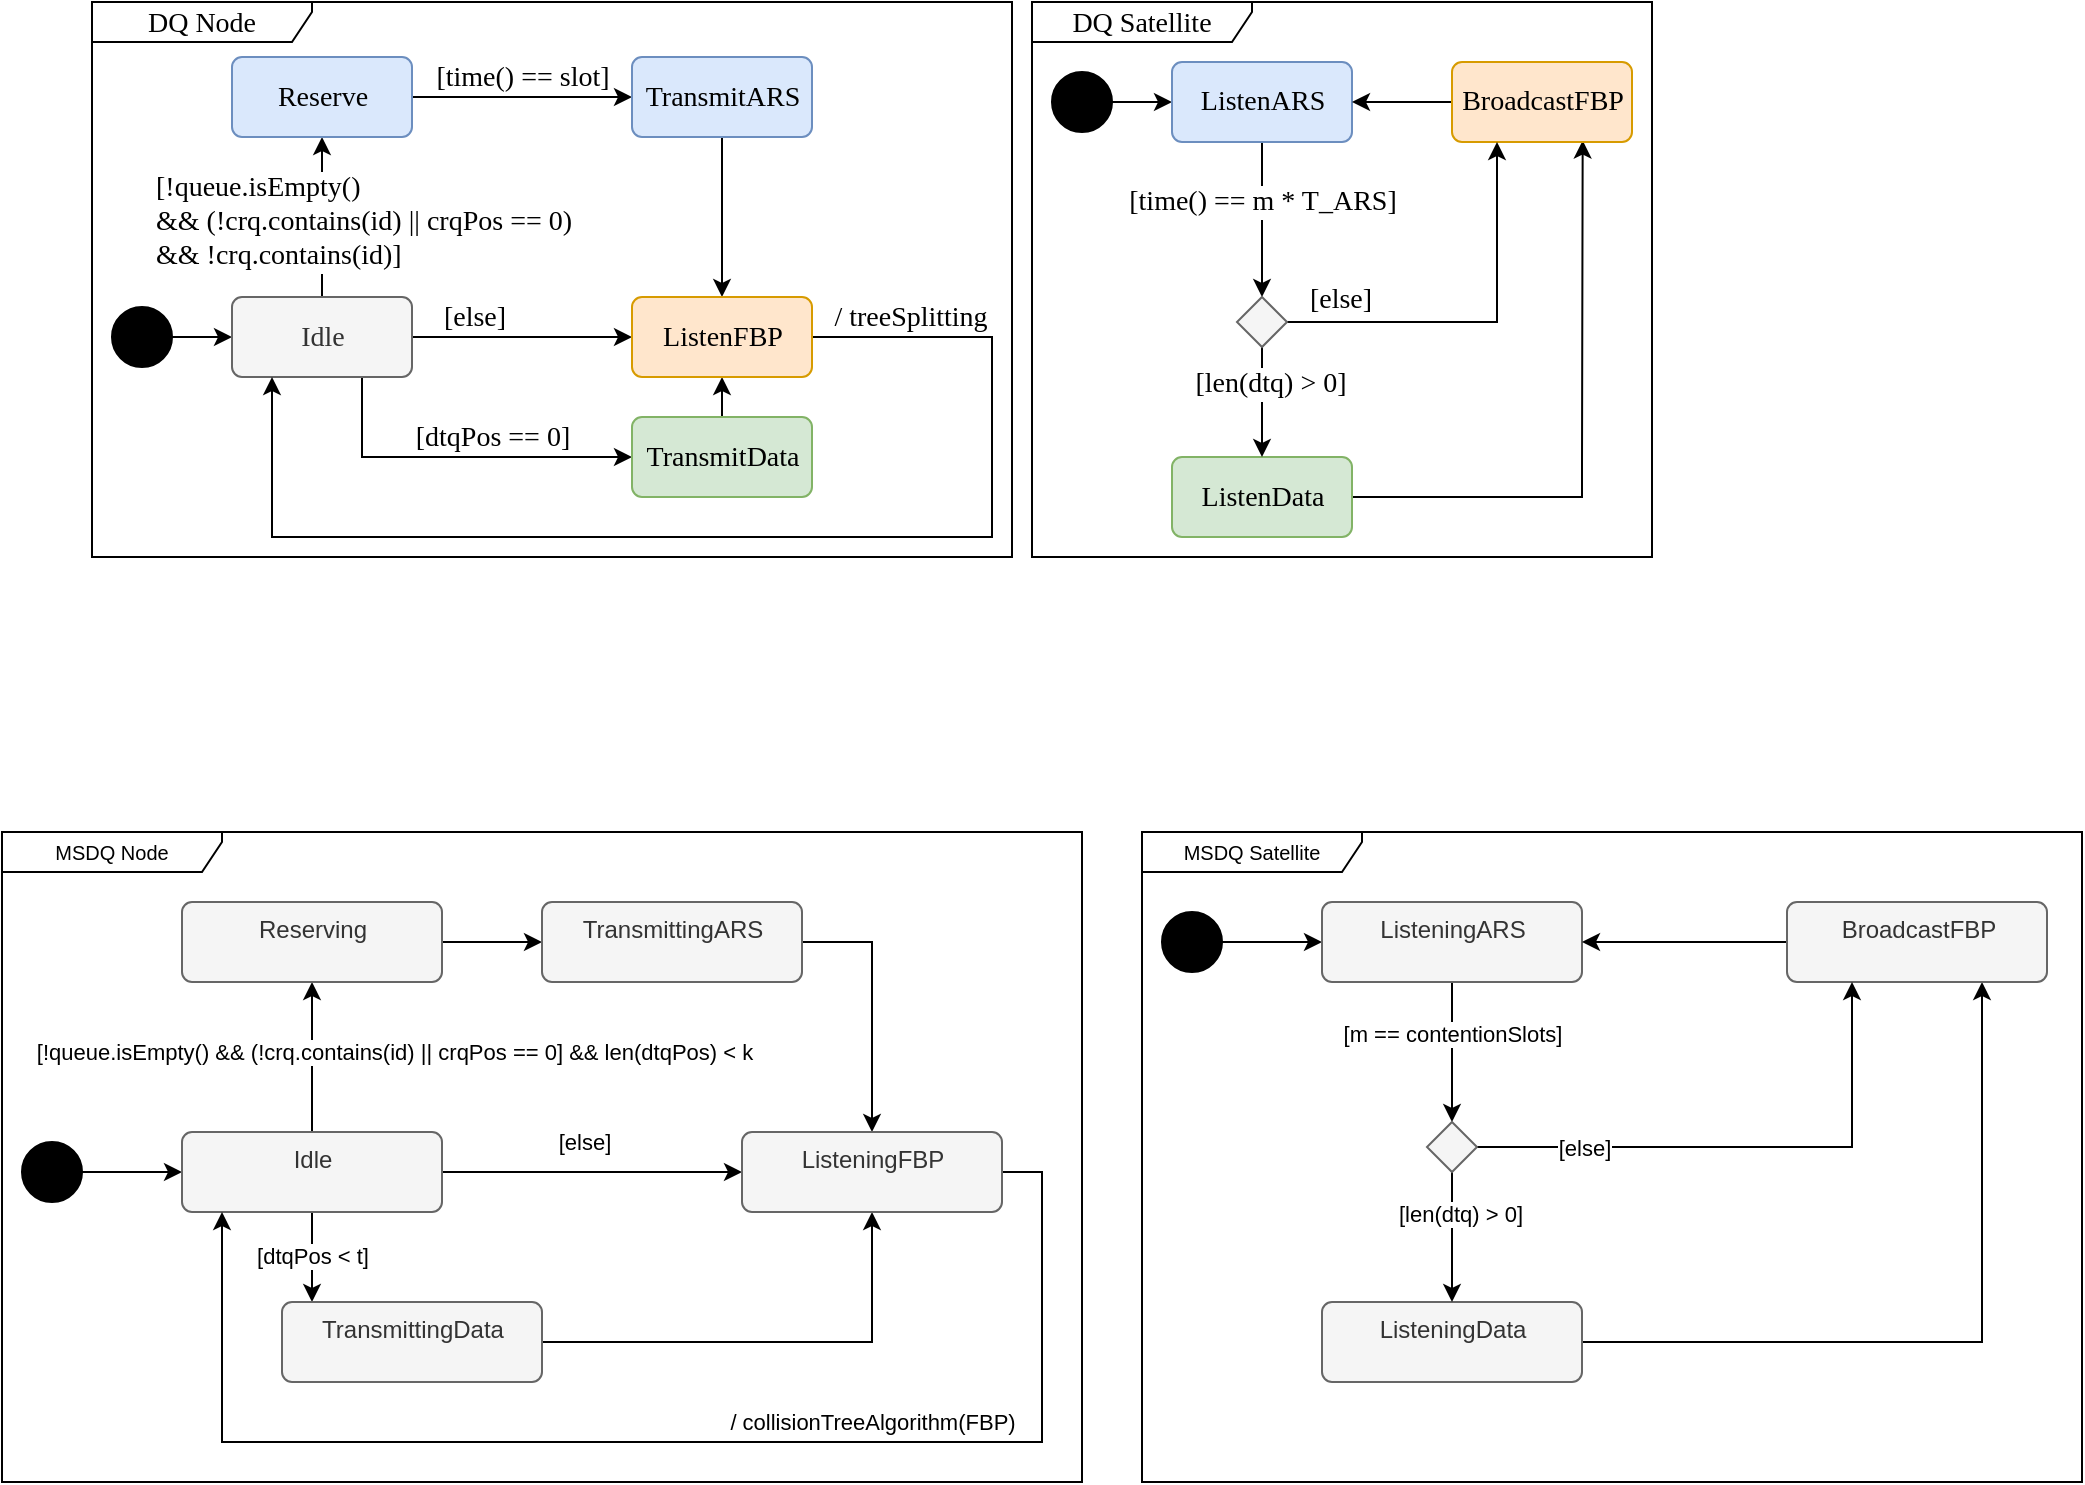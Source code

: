<mxfile version="23.1.1" type="device">
  <diagram id="aoEpwyaVwkygxryid49U" name="Page-1">
    <mxGraphModel dx="1430" dy="793" grid="1" gridSize="10" guides="1" tooltips="1" connect="1" arrows="1" fold="1" page="1" pageScale="1" pageWidth="850" pageHeight="1100" math="0" shadow="0">
      <root>
        <mxCell id="0" />
        <mxCell id="1" parent="0" />
        <mxCell id="NaTh2jjpvzgjg7sWAXUI-25" style="edgeStyle=orthogonalEdgeStyle;rounded=0;orthogonalLoop=1;jettySize=auto;html=1;" parent="1" source="NaTh2jjpvzgjg7sWAXUI-26" target="NaTh2jjpvzgjg7sWAXUI-29" edge="1">
          <mxGeometry relative="1" as="geometry" />
        </mxCell>
        <mxCell id="NaTh2jjpvzgjg7sWAXUI-26" value="" style="ellipse;fillColor=strokeColor;" parent="1" vertex="1">
          <mxGeometry x="60" y="660" width="30" height="30" as="geometry" />
        </mxCell>
        <mxCell id="8myoIXHwX_xvSEYw4F4F-2" style="edgeStyle=orthogonalEdgeStyle;rounded=0;orthogonalLoop=1;jettySize=auto;html=1;exitX=0.5;exitY=0;exitDx=0;exitDy=0;" parent="1" source="NaTh2jjpvzgjg7sWAXUI-29" target="8myoIXHwX_xvSEYw4F4F-1" edge="1">
          <mxGeometry relative="1" as="geometry" />
        </mxCell>
        <mxCell id="8myoIXHwX_xvSEYw4F4F-3" value="[!queue.isEmpty() &amp;amp;&amp;amp; (!crq.contains(id) || crqPos == 0] &amp;amp;&amp;amp; len(dtqPos) &amp;lt; k" style="edgeLabel;html=1;align=center;verticalAlign=middle;resizable=0;points=[];" parent="8myoIXHwX_xvSEYw4F4F-2" vertex="1" connectable="0">
          <mxGeometry x="-0.319" relative="1" as="geometry">
            <mxPoint x="41" y="-15" as="offset" />
          </mxGeometry>
        </mxCell>
        <mxCell id="8myoIXHwX_xvSEYw4F4F-7" style="edgeStyle=orthogonalEdgeStyle;rounded=0;orthogonalLoop=1;jettySize=auto;html=1;" parent="1" source="NaTh2jjpvzgjg7sWAXUI-29" target="8myoIXHwX_xvSEYw4F4F-6" edge="1">
          <mxGeometry relative="1" as="geometry">
            <Array as="points">
              <mxPoint x="205" y="730" />
              <mxPoint x="205" y="730" />
            </Array>
          </mxGeometry>
        </mxCell>
        <mxCell id="8myoIXHwX_xvSEYw4F4F-8" value="[dtqPos &amp;lt; t]" style="edgeLabel;html=1;align=center;verticalAlign=middle;resizable=0;points=[];" parent="8myoIXHwX_xvSEYw4F4F-7" vertex="1" connectable="0">
          <mxGeometry x="-0.58" y="1" relative="1" as="geometry">
            <mxPoint x="-1" y="12" as="offset" />
          </mxGeometry>
        </mxCell>
        <mxCell id="8myoIXHwX_xvSEYw4F4F-10" style="edgeStyle=orthogonalEdgeStyle;rounded=0;orthogonalLoop=1;jettySize=auto;html=1;" parent="1" source="NaTh2jjpvzgjg7sWAXUI-29" target="8myoIXHwX_xvSEYw4F4F-9" edge="1">
          <mxGeometry relative="1" as="geometry" />
        </mxCell>
        <mxCell id="8myoIXHwX_xvSEYw4F4F-11" value="[else]" style="edgeLabel;html=1;align=center;verticalAlign=middle;resizable=0;points=[];" parent="8myoIXHwX_xvSEYw4F4F-10" vertex="1" connectable="0">
          <mxGeometry x="-0.484" y="1" relative="1" as="geometry">
            <mxPoint x="32" y="-14" as="offset" />
          </mxGeometry>
        </mxCell>
        <mxCell id="NaTh2jjpvzgjg7sWAXUI-29" value="Idle" style="html=1;align=center;verticalAlign=top;rounded=1;absoluteArcSize=1;arcSize=10;dashed=0;fillColor=#f5f5f5;fontColor=#333333;strokeColor=#666666;" parent="1" vertex="1">
          <mxGeometry x="140" y="655" width="130" height="40" as="geometry" />
        </mxCell>
        <mxCell id="8myoIXHwX_xvSEYw4F4F-12" style="edgeStyle=orthogonalEdgeStyle;rounded=0;orthogonalLoop=1;jettySize=auto;html=1;" parent="1" source="8myoIXHwX_xvSEYw4F4F-17" target="8myoIXHwX_xvSEYw4F4F-9" edge="1">
          <mxGeometry relative="1" as="geometry">
            <Array as="points">
              <mxPoint x="485" y="560" />
            </Array>
          </mxGeometry>
        </mxCell>
        <mxCell id="8myoIXHwX_xvSEYw4F4F-18" style="edgeStyle=orthogonalEdgeStyle;rounded=0;orthogonalLoop=1;jettySize=auto;html=1;" parent="1" source="8myoIXHwX_xvSEYw4F4F-1" target="8myoIXHwX_xvSEYw4F4F-17" edge="1">
          <mxGeometry relative="1" as="geometry" />
        </mxCell>
        <mxCell id="8myoIXHwX_xvSEYw4F4F-1" value="Reserving" style="html=1;align=center;verticalAlign=top;rounded=1;absoluteArcSize=1;arcSize=10;dashed=0;fillColor=#f5f5f5;fontColor=#333333;strokeColor=#666666;" parent="1" vertex="1">
          <mxGeometry x="140" y="540" width="130" height="40" as="geometry" />
        </mxCell>
        <mxCell id="8myoIXHwX_xvSEYw4F4F-13" style="edgeStyle=orthogonalEdgeStyle;rounded=0;orthogonalLoop=1;jettySize=auto;html=1;" parent="1" source="8myoIXHwX_xvSEYw4F4F-6" target="8myoIXHwX_xvSEYw4F4F-9" edge="1">
          <mxGeometry relative="1" as="geometry">
            <Array as="points">
              <mxPoint x="485" y="760" />
            </Array>
          </mxGeometry>
        </mxCell>
        <mxCell id="8myoIXHwX_xvSEYw4F4F-6" value="TransmittingData" style="html=1;align=center;verticalAlign=top;rounded=1;absoluteArcSize=1;arcSize=10;dashed=0;fillColor=#f5f5f5;fontColor=#333333;strokeColor=#666666;" parent="1" vertex="1">
          <mxGeometry x="190" y="740" width="130" height="40" as="geometry" />
        </mxCell>
        <mxCell id="8myoIXHwX_xvSEYw4F4F-14" style="edgeStyle=orthogonalEdgeStyle;rounded=0;orthogonalLoop=1;jettySize=auto;html=1;" parent="1" source="8myoIXHwX_xvSEYw4F4F-9" target="NaTh2jjpvzgjg7sWAXUI-29" edge="1">
          <mxGeometry relative="1" as="geometry">
            <Array as="points">
              <mxPoint x="570" y="675" />
              <mxPoint x="570" y="810" />
              <mxPoint x="160" y="810" />
            </Array>
          </mxGeometry>
        </mxCell>
        <mxCell id="8myoIXHwX_xvSEYw4F4F-15" value="/ collisionTreeAlgorithm(FBP)" style="edgeLabel;html=1;align=center;verticalAlign=middle;resizable=0;points=[];" parent="8myoIXHwX_xvSEYw4F4F-14" vertex="1" connectable="0">
          <mxGeometry x="0.076" y="3" relative="1" as="geometry">
            <mxPoint x="126" y="-13" as="offset" />
          </mxGeometry>
        </mxCell>
        <mxCell id="8myoIXHwX_xvSEYw4F4F-9" value="ListeningFBP" style="html=1;align=center;verticalAlign=top;rounded=1;absoluteArcSize=1;arcSize=10;dashed=0;fillColor=#f5f5f5;fontColor=#333333;strokeColor=#666666;" parent="1" vertex="1">
          <mxGeometry x="420" y="655" width="130" height="40" as="geometry" />
        </mxCell>
        <mxCell id="8myoIXHwX_xvSEYw4F4F-16" value="MSDQ Node" style="shape=umlFrame;whiteSpace=wrap;html=1;fontSize=10;width=110;height=20;" parent="1" vertex="1">
          <mxGeometry x="50" y="505" width="540" height="325" as="geometry" />
        </mxCell>
        <mxCell id="8myoIXHwX_xvSEYw4F4F-17" value="TransmittingARS" style="html=1;align=center;verticalAlign=top;rounded=1;absoluteArcSize=1;arcSize=10;dashed=0;fillColor=#f5f5f5;fontColor=#333333;strokeColor=#666666;" parent="1" vertex="1">
          <mxGeometry x="320" y="540" width="130" height="40" as="geometry" />
        </mxCell>
        <mxCell id="ifaudsmOs5MDKRNVzAqA-16" style="edgeStyle=orthogonalEdgeStyle;rounded=0;orthogonalLoop=1;jettySize=auto;html=1;" parent="1" source="ifaudsmOs5MDKRNVzAqA-17" target="ifaudsmOs5MDKRNVzAqA-20" edge="1">
          <mxGeometry relative="1" as="geometry" />
        </mxCell>
        <mxCell id="ifaudsmOs5MDKRNVzAqA-17" value="" style="ellipse;fillColor=strokeColor;" parent="1" vertex="1">
          <mxGeometry x="630" y="545" width="30" height="30" as="geometry" />
        </mxCell>
        <mxCell id="ifaudsmOs5MDKRNVzAqA-18" style="edgeStyle=orthogonalEdgeStyle;rounded=0;orthogonalLoop=1;jettySize=auto;html=1;fontSize=10;" parent="1" source="ifaudsmOs5MDKRNVzAqA-20" target="ifaudsmOs5MDKRNVzAqA-30" edge="1">
          <mxGeometry relative="1" as="geometry">
            <mxPoint x="900" y="585" as="targetPoint" />
          </mxGeometry>
        </mxCell>
        <mxCell id="ifaudsmOs5MDKRNVzAqA-19" value="[m == contentionSlots]" style="edgeLabel;html=1;align=center;verticalAlign=middle;resizable=0;points=[];" parent="ifaudsmOs5MDKRNVzAqA-18" vertex="1" connectable="0">
          <mxGeometry x="-0.257" y="1" relative="1" as="geometry">
            <mxPoint x="-1" as="offset" />
          </mxGeometry>
        </mxCell>
        <mxCell id="ifaudsmOs5MDKRNVzAqA-20" value="ListeningARS" style="html=1;align=center;verticalAlign=top;rounded=1;absoluteArcSize=1;arcSize=10;dashed=0;fillColor=#f5f5f5;fontColor=#333333;strokeColor=#666666;" parent="1" vertex="1">
          <mxGeometry x="710" y="540" width="130" height="40" as="geometry" />
        </mxCell>
        <mxCell id="ifaudsmOs5MDKRNVzAqA-21" value="MSDQ Satellite" style="shape=umlFrame;whiteSpace=wrap;html=1;fontSize=10;width=110;height=20;" parent="1" vertex="1">
          <mxGeometry x="620" y="505" width="470" height="325" as="geometry" />
        </mxCell>
        <mxCell id="ifaudsmOs5MDKRNVzAqA-22" style="edgeStyle=orthogonalEdgeStyle;rounded=0;orthogonalLoop=1;jettySize=auto;html=1;exitX=1;exitY=0.5;exitDx=0;exitDy=0;entryX=0.75;entryY=1;entryDx=0;entryDy=0;" parent="1" source="ifaudsmOs5MDKRNVzAqA-23" target="ifaudsmOs5MDKRNVzAqA-25" edge="1">
          <mxGeometry relative="1" as="geometry">
            <Array as="points">
              <mxPoint x="1040" y="760" />
            </Array>
          </mxGeometry>
        </mxCell>
        <mxCell id="ifaudsmOs5MDKRNVzAqA-23" value="ListeningData" style="html=1;align=center;verticalAlign=top;rounded=1;absoluteArcSize=1;arcSize=10;dashed=0;fillColor=#f5f5f5;fontColor=#333333;strokeColor=#666666;" parent="1" vertex="1">
          <mxGeometry x="710" y="740" width="130" height="40" as="geometry" />
        </mxCell>
        <mxCell id="ifaudsmOs5MDKRNVzAqA-24" style="edgeStyle=orthogonalEdgeStyle;rounded=0;orthogonalLoop=1;jettySize=auto;html=1;" parent="1" source="ifaudsmOs5MDKRNVzAqA-25" target="ifaudsmOs5MDKRNVzAqA-20" edge="1">
          <mxGeometry relative="1" as="geometry" />
        </mxCell>
        <mxCell id="ifaudsmOs5MDKRNVzAqA-25" value="BroadcastFBP" style="html=1;align=center;verticalAlign=top;rounded=1;absoluteArcSize=1;arcSize=10;dashed=0;fillColor=#f5f5f5;fontColor=#333333;strokeColor=#666666;" parent="1" vertex="1">
          <mxGeometry x="942.5" y="540" width="130" height="40" as="geometry" />
        </mxCell>
        <mxCell id="ifaudsmOs5MDKRNVzAqA-28" style="edgeStyle=orthogonalEdgeStyle;rounded=0;orthogonalLoop=1;jettySize=auto;html=1;" parent="1" source="ifaudsmOs5MDKRNVzAqA-30" target="ifaudsmOs5MDKRNVzAqA-23" edge="1">
          <mxGeometry relative="1" as="geometry" />
        </mxCell>
        <mxCell id="ifaudsmOs5MDKRNVzAqA-29" value="[len(dtq) &amp;gt; 0]" style="edgeLabel;html=1;align=center;verticalAlign=middle;resizable=0;points=[];" parent="ifaudsmOs5MDKRNVzAqA-28" vertex="1" connectable="0">
          <mxGeometry x="-0.448" relative="1" as="geometry">
            <mxPoint x="4" y="3" as="offset" />
          </mxGeometry>
        </mxCell>
        <mxCell id="ifaudsmOs5MDKRNVzAqA-33" style="edgeStyle=orthogonalEdgeStyle;rounded=0;orthogonalLoop=1;jettySize=auto;html=1;exitX=1;exitY=0.5;exitDx=0;exitDy=0;entryX=0.25;entryY=1;entryDx=0;entryDy=0;" parent="1" source="ifaudsmOs5MDKRNVzAqA-30" target="ifaudsmOs5MDKRNVzAqA-25" edge="1">
          <mxGeometry relative="1" as="geometry" />
        </mxCell>
        <mxCell id="ifaudsmOs5MDKRNVzAqA-34" value="[else]" style="edgeLabel;html=1;align=center;verticalAlign=middle;resizable=0;points=[];" parent="ifaudsmOs5MDKRNVzAqA-33" vertex="1" connectable="0">
          <mxGeometry x="-0.49" y="2" relative="1" as="geometry">
            <mxPoint x="-16" y="2" as="offset" />
          </mxGeometry>
        </mxCell>
        <mxCell id="ifaudsmOs5MDKRNVzAqA-30" value="" style="rhombus;whiteSpace=wrap;html=1;fillColor=#f5f5f5;fontColor=#333333;strokeColor=#666666;" parent="1" vertex="1">
          <mxGeometry x="762.5" y="650" width="25" height="25" as="geometry" />
        </mxCell>
        <mxCell id="5c6gxqz3gqIOhlxGx4iG-1" value="&lt;font style=&quot;font-size: 14px;&quot; face=&quot;Times New Roman&quot;&gt;DQ Satellite&lt;/font&gt;" style="shape=umlFrame;whiteSpace=wrap;html=1;fontSize=14;width=110;height=20;" vertex="1" parent="1">
          <mxGeometry x="565" y="90" width="310" height="277.5" as="geometry" />
        </mxCell>
        <mxCell id="5c6gxqz3gqIOhlxGx4iG-2" value="&lt;font style=&quot;font-size: 14px;&quot; face=&quot;Times New Roman&quot;&gt;DQ Node&lt;/font&gt;" style="shape=umlFrame;whiteSpace=wrap;html=1;fontSize=14;width=110;height=20;" vertex="1" parent="1">
          <mxGeometry x="95" y="90" width="460" height="277.5" as="geometry" />
        </mxCell>
        <mxCell id="5c6gxqz3gqIOhlxGx4iG-3" style="edgeStyle=orthogonalEdgeStyle;rounded=0;orthogonalLoop=1;jettySize=auto;html=1;fontFamily=Times New Roman;fontSize=14;" edge="1" parent="1" source="5c6gxqz3gqIOhlxGx4iG-4" target="5c6gxqz3gqIOhlxGx4iG-11">
          <mxGeometry relative="1" as="geometry" />
        </mxCell>
        <mxCell id="5c6gxqz3gqIOhlxGx4iG-4" value="" style="ellipse;fillColor=strokeColor;fontFamily=Times New Roman;fontSize=14;" vertex="1" parent="1">
          <mxGeometry x="105" y="242.5" width="30" height="30" as="geometry" />
        </mxCell>
        <mxCell id="5c6gxqz3gqIOhlxGx4iG-5" style="edgeStyle=orthogonalEdgeStyle;rounded=0;orthogonalLoop=1;jettySize=auto;html=1;exitX=0.5;exitY=0;exitDx=0;exitDy=0;fontFamily=Times New Roman;fontSize=14;" edge="1" parent="1" source="5c6gxqz3gqIOhlxGx4iG-11" target="5c6gxqz3gqIOhlxGx4iG-15">
          <mxGeometry relative="1" as="geometry" />
        </mxCell>
        <mxCell id="5c6gxqz3gqIOhlxGx4iG-6" value="[!queue.isEmpty()&lt;br style=&quot;font-size: 14px;&quot;&gt;&amp;amp;&amp;amp; (!crq.contains(id) || crqPos == 0)&lt;br style=&quot;font-size: 14px;&quot;&gt;&amp;amp;&amp;amp; !crq.contains(id)]" style="edgeLabel;html=1;align=left;verticalAlign=middle;resizable=0;points=[];fontFamily=Times New Roman;fontSize=14;" vertex="1" connectable="0" parent="5c6gxqz3gqIOhlxGx4iG-5">
          <mxGeometry x="-0.319" relative="1" as="geometry">
            <mxPoint x="-85" y="-11" as="offset" />
          </mxGeometry>
        </mxCell>
        <mxCell id="5c6gxqz3gqIOhlxGx4iG-7" style="edgeStyle=orthogonalEdgeStyle;rounded=0;orthogonalLoop=1;jettySize=auto;html=1;fontFamily=Times New Roman;fontSize=14;" edge="1" parent="1" source="5c6gxqz3gqIOhlxGx4iG-11" target="5c6gxqz3gqIOhlxGx4iG-17">
          <mxGeometry relative="1" as="geometry">
            <Array as="points">
              <mxPoint x="230" y="312.5" />
              <mxPoint x="230" y="312.5" />
            </Array>
          </mxGeometry>
        </mxCell>
        <mxCell id="5c6gxqz3gqIOhlxGx4iG-8" value="[dtqPos == 0]" style="edgeLabel;html=1;align=center;verticalAlign=middle;resizable=0;points=[];fontFamily=Times New Roman;fontSize=14;" vertex="1" connectable="0" parent="5c6gxqz3gqIOhlxGx4iG-7">
          <mxGeometry x="-0.58" y="1" relative="1" as="geometry">
            <mxPoint x="64" y="-7" as="offset" />
          </mxGeometry>
        </mxCell>
        <mxCell id="5c6gxqz3gqIOhlxGx4iG-9" style="edgeStyle=orthogonalEdgeStyle;rounded=0;orthogonalLoop=1;jettySize=auto;html=1;fontFamily=Times New Roman;fontSize=14;" edge="1" parent="1" source="5c6gxqz3gqIOhlxGx4iG-11" target="5c6gxqz3gqIOhlxGx4iG-20">
          <mxGeometry relative="1" as="geometry" />
        </mxCell>
        <mxCell id="5c6gxqz3gqIOhlxGx4iG-10" value="[else]" style="edgeLabel;html=1;align=center;verticalAlign=middle;resizable=0;points=[];fontFamily=Times New Roman;fontSize=14;" vertex="1" connectable="0" parent="5c6gxqz3gqIOhlxGx4iG-9">
          <mxGeometry x="-0.484" y="1" relative="1" as="geometry">
            <mxPoint x="2" y="-9" as="offset" />
          </mxGeometry>
        </mxCell>
        <mxCell id="5c6gxqz3gqIOhlxGx4iG-11" value="Idle" style="html=1;align=center;verticalAlign=middle;rounded=1;absoluteArcSize=1;arcSize=10;dashed=0;fillColor=#f5f5f5;fontColor=#333333;strokeColor=#666666;fontFamily=Times New Roman;fontSize=14;" vertex="1" parent="1">
          <mxGeometry x="165" y="237.5" width="90" height="40" as="geometry" />
        </mxCell>
        <mxCell id="5c6gxqz3gqIOhlxGx4iG-12" style="edgeStyle=orthogonalEdgeStyle;rounded=0;orthogonalLoop=1;jettySize=auto;html=1;fontFamily=Times New Roman;fontSize=14;" edge="1" parent="1" source="5c6gxqz3gqIOhlxGx4iG-21" target="5c6gxqz3gqIOhlxGx4iG-20">
          <mxGeometry relative="1" as="geometry">
            <Array as="points">
              <mxPoint x="410" y="177.5" />
              <mxPoint x="410" y="177.5" />
            </Array>
          </mxGeometry>
        </mxCell>
        <mxCell id="5c6gxqz3gqIOhlxGx4iG-13" style="edgeStyle=orthogonalEdgeStyle;rounded=0;orthogonalLoop=1;jettySize=auto;html=1;fontFamily=Times New Roman;fontSize=14;" edge="1" parent="1" source="5c6gxqz3gqIOhlxGx4iG-15" target="5c6gxqz3gqIOhlxGx4iG-21">
          <mxGeometry relative="1" as="geometry" />
        </mxCell>
        <mxCell id="5c6gxqz3gqIOhlxGx4iG-14" value="[time() == slot]" style="edgeLabel;html=1;align=center;verticalAlign=middle;resizable=0;points=[];fontFamily=Times New Roman;fontSize=14;" vertex="1" connectable="0" parent="5c6gxqz3gqIOhlxGx4iG-13">
          <mxGeometry x="-0.34" y="4" relative="1" as="geometry">
            <mxPoint x="18" y="-6" as="offset" />
          </mxGeometry>
        </mxCell>
        <mxCell id="5c6gxqz3gqIOhlxGx4iG-15" value="Reserve" style="html=1;align=center;verticalAlign=middle;rounded=1;absoluteArcSize=1;arcSize=10;dashed=0;fillColor=#dae8fc;strokeColor=#6c8ebf;fontFamily=Times New Roman;fontSize=14;" vertex="1" parent="1">
          <mxGeometry x="165" y="117.5" width="90" height="40" as="geometry" />
        </mxCell>
        <mxCell id="5c6gxqz3gqIOhlxGx4iG-16" style="edgeStyle=orthogonalEdgeStyle;rounded=0;orthogonalLoop=1;jettySize=auto;html=1;exitX=0.5;exitY=0;exitDx=0;exitDy=0;entryX=0.5;entryY=1;entryDx=0;entryDy=0;fontSize=14;" edge="1" parent="1" source="5c6gxqz3gqIOhlxGx4iG-17" target="5c6gxqz3gqIOhlxGx4iG-20">
          <mxGeometry relative="1" as="geometry" />
        </mxCell>
        <mxCell id="5c6gxqz3gqIOhlxGx4iG-17" value="TransmitData" style="html=1;align=center;verticalAlign=middle;rounded=1;absoluteArcSize=1;arcSize=10;dashed=0;fillColor=#d5e8d4;strokeColor=#82b366;fontFamily=Times New Roman;fontSize=14;" vertex="1" parent="1">
          <mxGeometry x="365" y="297.5" width="90" height="40" as="geometry" />
        </mxCell>
        <mxCell id="5c6gxqz3gqIOhlxGx4iG-18" style="edgeStyle=orthogonalEdgeStyle;rounded=0;orthogonalLoop=1;jettySize=auto;html=1;fontFamily=Times New Roman;fontSize=14;" edge="1" parent="1" source="5c6gxqz3gqIOhlxGx4iG-20" target="5c6gxqz3gqIOhlxGx4iG-11">
          <mxGeometry relative="1" as="geometry">
            <Array as="points">
              <mxPoint x="545" y="257.5" />
              <mxPoint x="545" y="357.5" />
              <mxPoint x="185" y="357.5" />
            </Array>
          </mxGeometry>
        </mxCell>
        <mxCell id="5c6gxqz3gqIOhlxGx4iG-19" value="/ treeSplitting" style="edgeLabel;html=1;align=center;verticalAlign=middle;resizable=0;points=[];fontFamily=Times New Roman;fontSize=14;" vertex="1" connectable="0" parent="5c6gxqz3gqIOhlxGx4iG-18">
          <mxGeometry x="0.076" y="3" relative="1" as="geometry">
            <mxPoint x="108" y="-113" as="offset" />
          </mxGeometry>
        </mxCell>
        <mxCell id="5c6gxqz3gqIOhlxGx4iG-20" value="ListenFBP" style="html=1;align=center;verticalAlign=middle;rounded=1;absoluteArcSize=1;arcSize=10;dashed=0;fillColor=#ffe6cc;strokeColor=#d79b00;fontFamily=Times New Roman;fontSize=14;" vertex="1" parent="1">
          <mxGeometry x="365" y="237.5" width="90" height="40" as="geometry" />
        </mxCell>
        <mxCell id="5c6gxqz3gqIOhlxGx4iG-21" value="TransmitARS" style="html=1;align=center;verticalAlign=middle;rounded=1;absoluteArcSize=1;arcSize=10;dashed=0;fillColor=#dae8fc;strokeColor=#6c8ebf;fontFamily=Times New Roman;fontSize=14;" vertex="1" parent="1">
          <mxGeometry x="365" y="117.5" width="90" height="40" as="geometry" />
        </mxCell>
        <mxCell id="5c6gxqz3gqIOhlxGx4iG-22" style="edgeStyle=orthogonalEdgeStyle;rounded=0;orthogonalLoop=1;jettySize=auto;html=1;fontFamily=Times New Roman;fontSize=14;" edge="1" parent="1" source="5c6gxqz3gqIOhlxGx4iG-23" target="5c6gxqz3gqIOhlxGx4iG-26">
          <mxGeometry relative="1" as="geometry" />
        </mxCell>
        <mxCell id="5c6gxqz3gqIOhlxGx4iG-23" value="" style="ellipse;fillColor=strokeColor;fontFamily=Times New Roman;fontSize=14;" vertex="1" parent="1">
          <mxGeometry x="575" y="125" width="30" height="30" as="geometry" />
        </mxCell>
        <mxCell id="5c6gxqz3gqIOhlxGx4iG-24" style="edgeStyle=orthogonalEdgeStyle;rounded=0;orthogonalLoop=1;jettySize=auto;html=1;fontSize=14;fontFamily=Times New Roman;" edge="1" parent="1" source="5c6gxqz3gqIOhlxGx4iG-26" target="5c6gxqz3gqIOhlxGx4iG-35">
          <mxGeometry relative="1" as="geometry">
            <mxPoint x="825" y="170" as="targetPoint" />
          </mxGeometry>
        </mxCell>
        <mxCell id="5c6gxqz3gqIOhlxGx4iG-25" value="[time() == m * T_ARS]" style="edgeLabel;html=1;align=center;verticalAlign=middle;resizable=0;points=[];fontFamily=Times New Roman;fontSize=14;" vertex="1" connectable="0" parent="5c6gxqz3gqIOhlxGx4iG-24">
          <mxGeometry x="-0.257" y="1" relative="1" as="geometry">
            <mxPoint x="-1" y="1" as="offset" />
          </mxGeometry>
        </mxCell>
        <mxCell id="5c6gxqz3gqIOhlxGx4iG-26" value="ListenARS" style="html=1;align=center;verticalAlign=middle;rounded=1;absoluteArcSize=1;arcSize=10;dashed=0;fillColor=#dae8fc;strokeColor=#6c8ebf;fontFamily=Times New Roman;fontSize=14;" vertex="1" parent="1">
          <mxGeometry x="635" y="120" width="90" height="40" as="geometry" />
        </mxCell>
        <mxCell id="5c6gxqz3gqIOhlxGx4iG-27" style="edgeStyle=orthogonalEdgeStyle;rounded=0;orthogonalLoop=1;jettySize=auto;html=1;exitX=1;exitY=0.5;exitDx=0;exitDy=0;entryX=0.726;entryY=0.982;entryDx=0;entryDy=0;fontFamily=Times New Roman;fontSize=14;entryPerimeter=0;" edge="1" parent="1" source="5c6gxqz3gqIOhlxGx4iG-28" target="5c6gxqz3gqIOhlxGx4iG-30">
          <mxGeometry relative="1" as="geometry">
            <Array as="points">
              <mxPoint x="840" y="320" />
              <mxPoint x="840" y="164" />
            </Array>
            <mxPoint x="797.47" y="285" as="sourcePoint" />
            <mxPoint x="997.47" y="130" as="targetPoint" />
          </mxGeometry>
        </mxCell>
        <mxCell id="5c6gxqz3gqIOhlxGx4iG-28" value="ListenData" style="html=1;align=center;verticalAlign=middle;rounded=1;absoluteArcSize=1;arcSize=10;dashed=0;fillColor=#d5e8d4;strokeColor=#82b366;fontFamily=Times New Roman;fontSize=14;" vertex="1" parent="1">
          <mxGeometry x="635" y="317.5" width="90" height="40" as="geometry" />
        </mxCell>
        <mxCell id="5c6gxqz3gqIOhlxGx4iG-29" style="edgeStyle=orthogonalEdgeStyle;rounded=0;orthogonalLoop=1;jettySize=auto;html=1;fontFamily=Times New Roman;fontSize=14;" edge="1" parent="1" source="5c6gxqz3gqIOhlxGx4iG-30" target="5c6gxqz3gqIOhlxGx4iG-26">
          <mxGeometry relative="1" as="geometry" />
        </mxCell>
        <mxCell id="5c6gxqz3gqIOhlxGx4iG-30" value="BroadcastFBP" style="html=1;align=center;verticalAlign=middle;rounded=1;absoluteArcSize=1;arcSize=10;dashed=0;fillColor=#ffe6cc;strokeColor=#d79b00;fontFamily=Times New Roman;fontSize=14;" vertex="1" parent="1">
          <mxGeometry x="775" y="120" width="90" height="40" as="geometry" />
        </mxCell>
        <mxCell id="5c6gxqz3gqIOhlxGx4iG-31" style="edgeStyle=orthogonalEdgeStyle;rounded=0;orthogonalLoop=1;jettySize=auto;html=1;fontFamily=Times New Roman;fontSize=14;" edge="1" parent="1" source="5c6gxqz3gqIOhlxGx4iG-35" target="5c6gxqz3gqIOhlxGx4iG-28">
          <mxGeometry relative="1" as="geometry" />
        </mxCell>
        <mxCell id="5c6gxqz3gqIOhlxGx4iG-32" value="[len(dtq) &amp;gt; 0]" style="edgeLabel;html=1;align=center;verticalAlign=middle;resizable=0;points=[];fontFamily=Times New Roman;fontSize=14;" vertex="1" connectable="0" parent="5c6gxqz3gqIOhlxGx4iG-31">
          <mxGeometry x="-0.448" relative="1" as="geometry">
            <mxPoint x="4" y="3" as="offset" />
          </mxGeometry>
        </mxCell>
        <mxCell id="5c6gxqz3gqIOhlxGx4iG-33" style="edgeStyle=orthogonalEdgeStyle;rounded=0;orthogonalLoop=1;jettySize=auto;html=1;exitX=1;exitY=0.5;exitDx=0;exitDy=0;entryX=0.25;entryY=1;entryDx=0;entryDy=0;fontFamily=Times New Roman;fontSize=14;" edge="1" parent="1" source="5c6gxqz3gqIOhlxGx4iG-35" target="5c6gxqz3gqIOhlxGx4iG-30">
          <mxGeometry relative="1" as="geometry" />
        </mxCell>
        <mxCell id="5c6gxqz3gqIOhlxGx4iG-34" value="[else]" style="edgeLabel;html=1;align=center;verticalAlign=middle;resizable=0;points=[];fontFamily=Times New Roman;fontSize=14;" vertex="1" connectable="0" parent="5c6gxqz3gqIOhlxGx4iG-33">
          <mxGeometry x="-0.49" y="2" relative="1" as="geometry">
            <mxPoint x="-23" y="-9" as="offset" />
          </mxGeometry>
        </mxCell>
        <mxCell id="5c6gxqz3gqIOhlxGx4iG-35" value="" style="rhombus;whiteSpace=wrap;html=1;fillColor=#f5f5f5;fontColor=#333333;strokeColor=#666666;fontFamily=Times New Roman;fontSize=14;" vertex="1" parent="1">
          <mxGeometry x="667.5" y="237.5" width="25" height="25" as="geometry" />
        </mxCell>
      </root>
    </mxGraphModel>
  </diagram>
</mxfile>
